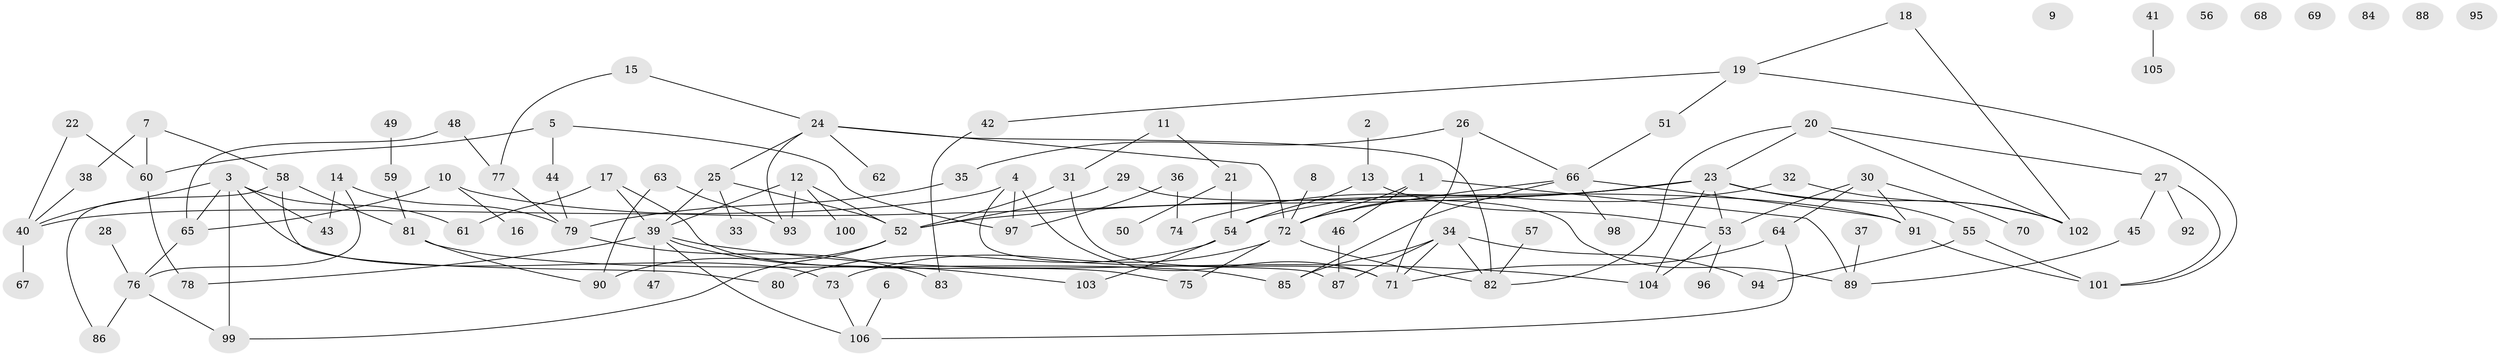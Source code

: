 // Generated by graph-tools (version 1.1) at 2025/13/03/09/25 04:13:09]
// undirected, 106 vertices, 145 edges
graph export_dot {
graph [start="1"]
  node [color=gray90,style=filled];
  1;
  2;
  3;
  4;
  5;
  6;
  7;
  8;
  9;
  10;
  11;
  12;
  13;
  14;
  15;
  16;
  17;
  18;
  19;
  20;
  21;
  22;
  23;
  24;
  25;
  26;
  27;
  28;
  29;
  30;
  31;
  32;
  33;
  34;
  35;
  36;
  37;
  38;
  39;
  40;
  41;
  42;
  43;
  44;
  45;
  46;
  47;
  48;
  49;
  50;
  51;
  52;
  53;
  54;
  55;
  56;
  57;
  58;
  59;
  60;
  61;
  62;
  63;
  64;
  65;
  66;
  67;
  68;
  69;
  70;
  71;
  72;
  73;
  74;
  75;
  76;
  77;
  78;
  79;
  80;
  81;
  82;
  83;
  84;
  85;
  86;
  87;
  88;
  89;
  90;
  91;
  92;
  93;
  94;
  95;
  96;
  97;
  98;
  99;
  100;
  101;
  102;
  103;
  104;
  105;
  106;
  1 -- 46;
  1 -- 72;
  1 -- 89;
  2 -- 13;
  3 -- 40;
  3 -- 43;
  3 -- 61;
  3 -- 65;
  3 -- 73;
  3 -- 99;
  4 -- 40;
  4 -- 71;
  4 -- 87;
  4 -- 97;
  5 -- 44;
  5 -- 60;
  5 -- 97;
  6 -- 106;
  7 -- 38;
  7 -- 58;
  7 -- 60;
  8 -- 72;
  10 -- 16;
  10 -- 65;
  10 -- 91;
  11 -- 21;
  11 -- 31;
  12 -- 39;
  12 -- 52;
  12 -- 93;
  12 -- 100;
  13 -- 53;
  13 -- 54;
  14 -- 43;
  14 -- 76;
  14 -- 79;
  15 -- 24;
  15 -- 77;
  17 -- 39;
  17 -- 61;
  17 -- 75;
  18 -- 19;
  18 -- 102;
  19 -- 42;
  19 -- 51;
  19 -- 101;
  20 -- 23;
  20 -- 27;
  20 -- 82;
  20 -- 102;
  21 -- 50;
  21 -- 54;
  22 -- 40;
  22 -- 60;
  23 -- 52;
  23 -- 53;
  23 -- 55;
  23 -- 72;
  23 -- 74;
  23 -- 102;
  23 -- 104;
  24 -- 25;
  24 -- 62;
  24 -- 72;
  24 -- 82;
  24 -- 93;
  25 -- 33;
  25 -- 39;
  25 -- 52;
  26 -- 35;
  26 -- 66;
  26 -- 71;
  27 -- 45;
  27 -- 92;
  27 -- 101;
  28 -- 76;
  29 -- 52;
  29 -- 89;
  30 -- 53;
  30 -- 64;
  30 -- 70;
  30 -- 91;
  31 -- 52;
  31 -- 71;
  32 -- 54;
  32 -- 102;
  34 -- 71;
  34 -- 82;
  34 -- 85;
  34 -- 87;
  34 -- 94;
  35 -- 79;
  36 -- 74;
  36 -- 97;
  37 -- 89;
  38 -- 40;
  39 -- 47;
  39 -- 78;
  39 -- 103;
  39 -- 104;
  39 -- 106;
  40 -- 67;
  41 -- 105;
  42 -- 83;
  44 -- 79;
  45 -- 89;
  46 -- 87;
  48 -- 65;
  48 -- 77;
  49 -- 59;
  51 -- 66;
  52 -- 90;
  52 -- 99;
  53 -- 96;
  53 -- 104;
  54 -- 80;
  54 -- 103;
  55 -- 94;
  55 -- 101;
  57 -- 82;
  58 -- 80;
  58 -- 81;
  58 -- 86;
  59 -- 81;
  60 -- 78;
  63 -- 90;
  63 -- 93;
  64 -- 71;
  64 -- 106;
  65 -- 76;
  66 -- 72;
  66 -- 85;
  66 -- 91;
  66 -- 98;
  72 -- 73;
  72 -- 75;
  72 -- 82;
  73 -- 106;
  76 -- 86;
  76 -- 99;
  77 -- 79;
  79 -- 83;
  81 -- 85;
  81 -- 90;
  91 -- 101;
}
